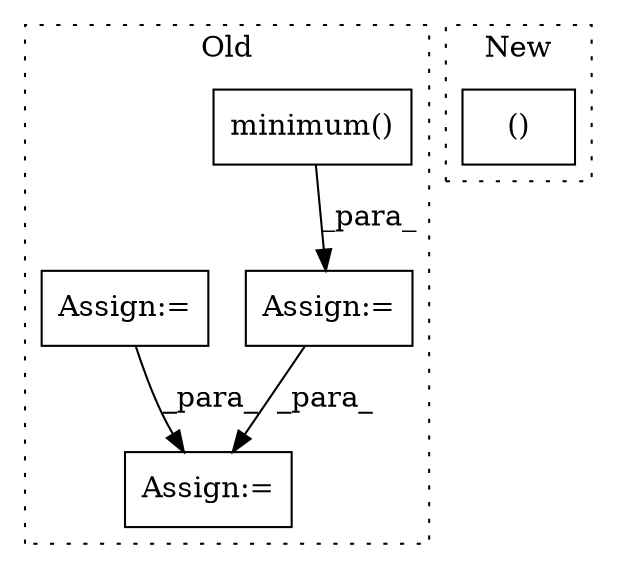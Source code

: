 digraph G {
subgraph cluster0 {
1 [label="minimum()" a="75" s="670,718" l="14,1" shape="box"];
3 [label="Assign:=" a="68" s="667" l="3" shape="box"];
4 [label="Assign:=" a="68" s="1381" l="3" shape="box"];
5 [label="Assign:=" a="68" s="739" l="3" shape="box"];
label = "Old";
style="dotted";
}
subgraph cluster1 {
2 [label="()" a="54" s="622" l="12" shape="box"];
label = "New";
style="dotted";
}
1 -> 3 [label="_para_"];
3 -> 4 [label="_para_"];
5 -> 4 [label="_para_"];
}